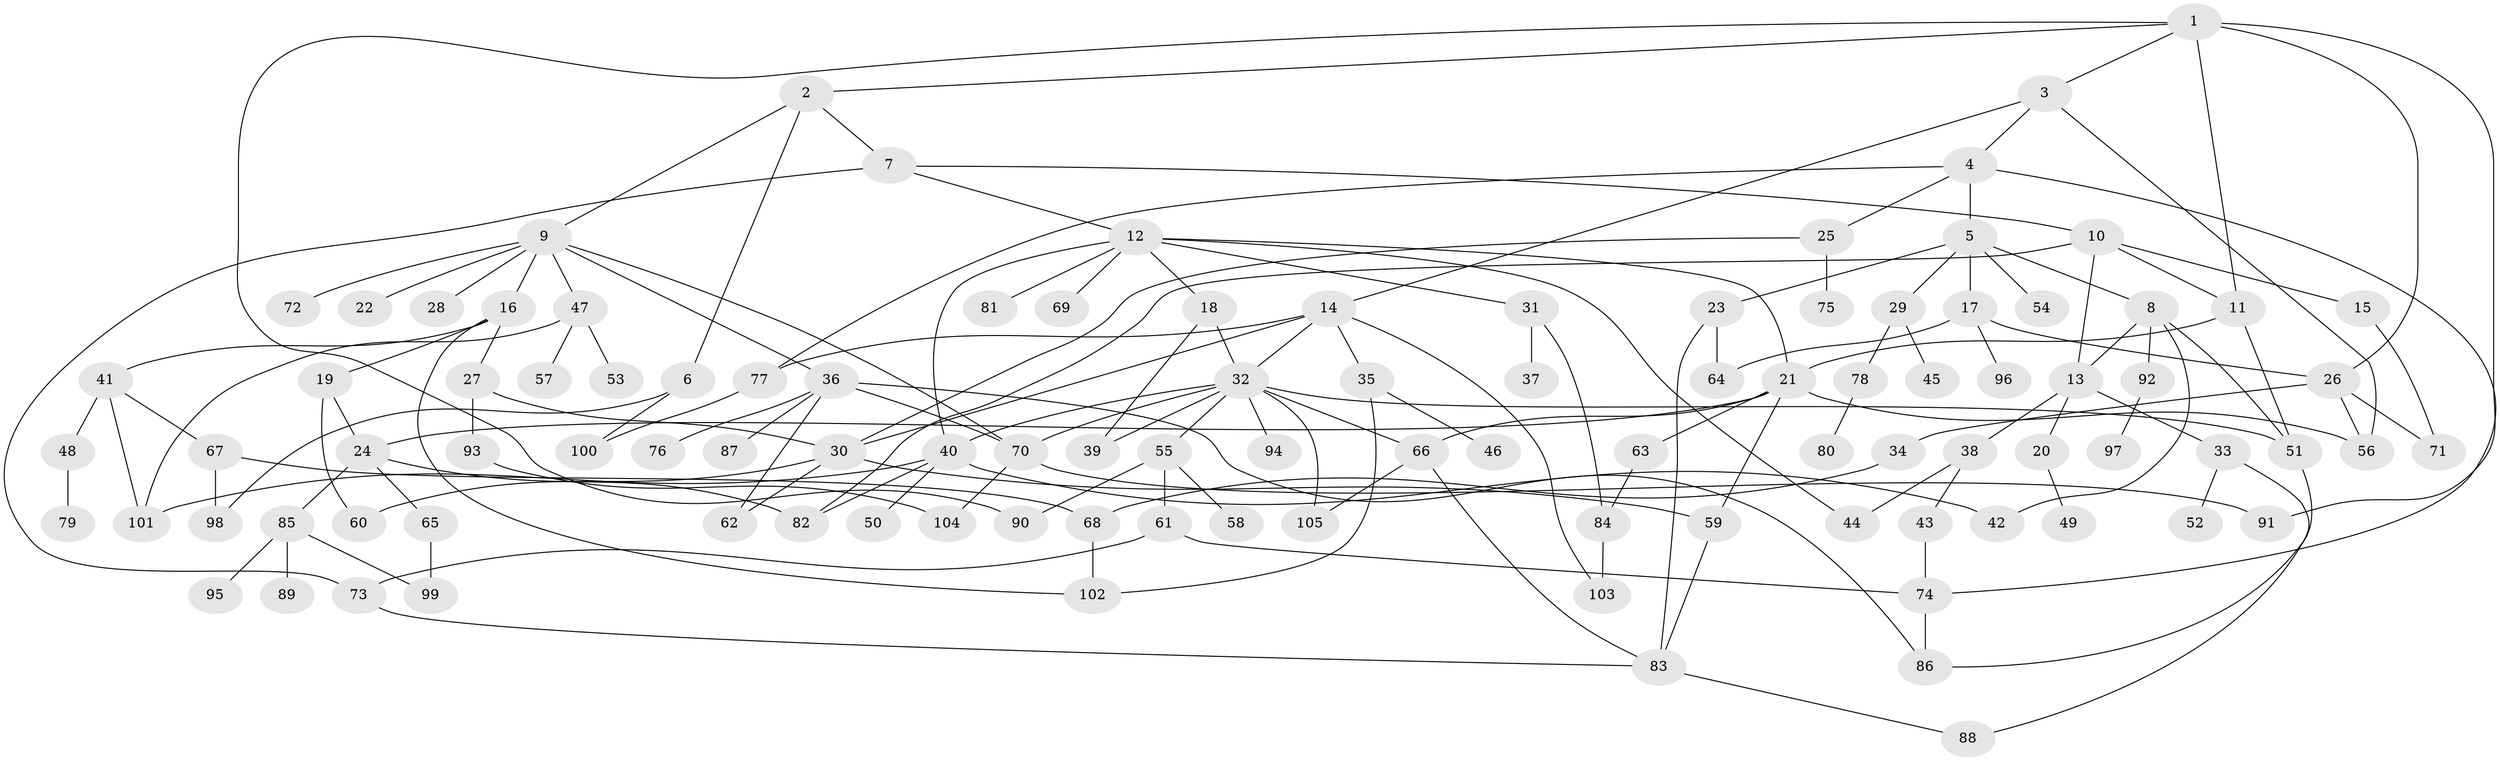 // coarse degree distribution, {6: 0.08823529411764706, 4: 0.029411764705882353, 8: 0.04411764705882353, 7: 0.07352941176470588, 3: 0.22058823529411764, 5: 0.08823529411764706, 2: 0.22058823529411764, 1: 0.22058823529411764, 9: 0.014705882352941176}
// Generated by graph-tools (version 1.1) at 2025/51/02/27/25 19:51:40]
// undirected, 105 vertices, 154 edges
graph export_dot {
graph [start="1"]
  node [color=gray90,style=filled];
  1;
  2;
  3;
  4;
  5;
  6;
  7;
  8;
  9;
  10;
  11;
  12;
  13;
  14;
  15;
  16;
  17;
  18;
  19;
  20;
  21;
  22;
  23;
  24;
  25;
  26;
  27;
  28;
  29;
  30;
  31;
  32;
  33;
  34;
  35;
  36;
  37;
  38;
  39;
  40;
  41;
  42;
  43;
  44;
  45;
  46;
  47;
  48;
  49;
  50;
  51;
  52;
  53;
  54;
  55;
  56;
  57;
  58;
  59;
  60;
  61;
  62;
  63;
  64;
  65;
  66;
  67;
  68;
  69;
  70;
  71;
  72;
  73;
  74;
  75;
  76;
  77;
  78;
  79;
  80;
  81;
  82;
  83;
  84;
  85;
  86;
  87;
  88;
  89;
  90;
  91;
  92;
  93;
  94;
  95;
  96;
  97;
  98;
  99;
  100;
  101;
  102;
  103;
  104;
  105;
  1 -- 2;
  1 -- 3;
  1 -- 91;
  1 -- 90;
  1 -- 26;
  1 -- 11;
  2 -- 6;
  2 -- 7;
  2 -- 9;
  3 -- 4;
  3 -- 14;
  3 -- 56;
  4 -- 5;
  4 -- 25;
  4 -- 77;
  4 -- 74;
  5 -- 8;
  5 -- 17;
  5 -- 23;
  5 -- 29;
  5 -- 54;
  6 -- 98;
  6 -- 100;
  7 -- 10;
  7 -- 12;
  7 -- 73;
  8 -- 51;
  8 -- 92;
  8 -- 13;
  8 -- 42;
  9 -- 16;
  9 -- 22;
  9 -- 28;
  9 -- 36;
  9 -- 47;
  9 -- 72;
  9 -- 70;
  10 -- 11;
  10 -- 13;
  10 -- 15;
  10 -- 82;
  11 -- 21;
  11 -- 51;
  12 -- 18;
  12 -- 21;
  12 -- 31;
  12 -- 69;
  12 -- 81;
  12 -- 40;
  12 -- 44;
  13 -- 20;
  13 -- 33;
  13 -- 38;
  14 -- 35;
  14 -- 77;
  14 -- 30;
  14 -- 32;
  14 -- 103;
  15 -- 71;
  16 -- 19;
  16 -- 27;
  16 -- 41;
  16 -- 102;
  17 -- 26;
  17 -- 96;
  17 -- 64;
  18 -- 32;
  18 -- 39;
  19 -- 24;
  19 -- 60;
  20 -- 49;
  21 -- 56;
  21 -- 63;
  21 -- 66;
  21 -- 24;
  21 -- 59;
  23 -- 64;
  23 -- 83;
  24 -- 65;
  24 -- 85;
  24 -- 82;
  25 -- 30;
  25 -- 75;
  26 -- 34;
  26 -- 71;
  26 -- 56;
  27 -- 93;
  27 -- 30;
  29 -- 45;
  29 -- 78;
  30 -- 59;
  30 -- 62;
  30 -- 60;
  31 -- 37;
  31 -- 84;
  32 -- 40;
  32 -- 55;
  32 -- 70;
  32 -- 94;
  32 -- 105;
  32 -- 66;
  32 -- 39;
  32 -- 51;
  33 -- 52;
  33 -- 88;
  34 -- 68;
  35 -- 46;
  35 -- 102;
  36 -- 62;
  36 -- 76;
  36 -- 87;
  36 -- 86;
  36 -- 70;
  38 -- 43;
  38 -- 44;
  40 -- 42;
  40 -- 50;
  40 -- 101;
  40 -- 82;
  41 -- 48;
  41 -- 67;
  41 -- 101;
  43 -- 74;
  47 -- 53;
  47 -- 57;
  47 -- 101;
  48 -- 79;
  51 -- 86;
  55 -- 58;
  55 -- 61;
  55 -- 90;
  59 -- 83;
  61 -- 73;
  61 -- 74;
  63 -- 84;
  65 -- 99;
  66 -- 105;
  66 -- 83;
  67 -- 68;
  67 -- 98;
  68 -- 102;
  70 -- 104;
  70 -- 91;
  73 -- 83;
  74 -- 86;
  77 -- 100;
  78 -- 80;
  83 -- 88;
  84 -- 103;
  85 -- 89;
  85 -- 95;
  85 -- 99;
  92 -- 97;
  93 -- 104;
}
